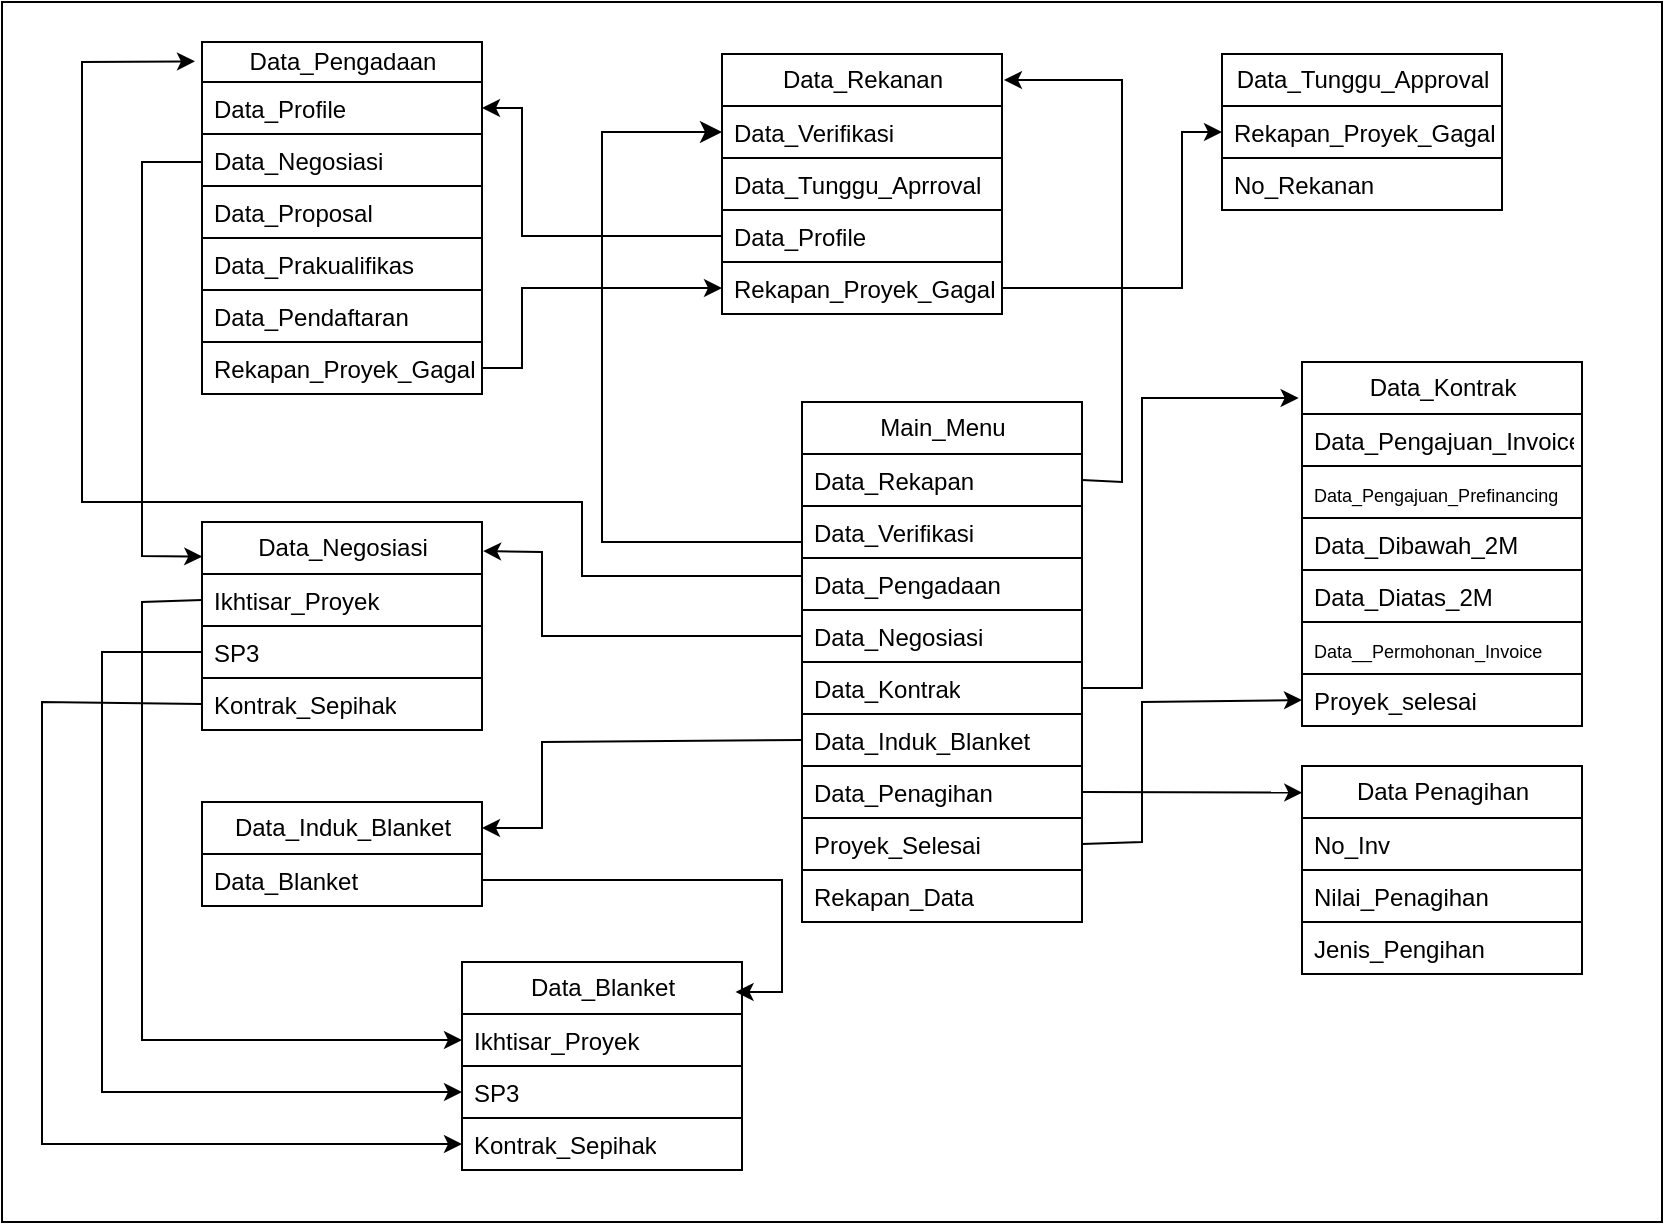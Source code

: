 <mxfile version="24.9.1">
  <diagram name="Page-1" id="Jx5qdRL_qz4iArre7IA9">
    <mxGraphModel dx="2286" dy="1867" grid="1" gridSize="10" guides="1" tooltips="1" connect="1" arrows="1" fold="1" page="1" pageScale="1" pageWidth="850" pageHeight="1100" math="0" shadow="0">
      <root>
        <mxCell id="0" />
        <mxCell id="1" parent="0" />
        <mxCell id="KkuY7KhvXfa_Ole0gIs6-1" value="Main_Menu" style="swimlane;fontStyle=0;childLayout=stackLayout;horizontal=1;startSize=26;fillColor=none;horizontalStack=0;resizeParent=1;resizeParentMax=0;resizeLast=0;collapsible=1;marginBottom=0;html=1;" vertex="1" parent="1">
          <mxGeometry x="370" y="180" width="140" height="260" as="geometry" />
        </mxCell>
        <mxCell id="KkuY7KhvXfa_Ole0gIs6-2" value="Data_Rekapan" style="text;strokeColor=default;fillColor=none;align=left;verticalAlign=top;spacingLeft=4;spacingRight=4;overflow=hidden;rotatable=0;points=[[0,0.5],[1,0.5]];portConstraint=eastwest;whiteSpace=wrap;html=1;" vertex="1" parent="KkuY7KhvXfa_Ole0gIs6-1">
          <mxGeometry y="26" width="140" height="26" as="geometry" />
        </mxCell>
        <mxCell id="KkuY7KhvXfa_Ole0gIs6-3" value="Data_Verifikasi" style="text;strokeColor=default;fillColor=none;align=left;verticalAlign=top;spacingLeft=4;spacingRight=4;overflow=hidden;rotatable=0;points=[[0,0.5],[1,0.5]];portConstraint=eastwest;whiteSpace=wrap;html=1;" vertex="1" parent="KkuY7KhvXfa_Ole0gIs6-1">
          <mxGeometry y="52" width="140" height="26" as="geometry" />
        </mxCell>
        <mxCell id="KkuY7KhvXfa_Ole0gIs6-4" value="Data_Pengadaan" style="text;strokeColor=none;fillColor=none;align=left;verticalAlign=top;spacingLeft=4;spacingRight=4;overflow=hidden;rotatable=0;points=[[0,0.5],[1,0.5]];portConstraint=eastwest;whiteSpace=wrap;html=1;" vertex="1" parent="KkuY7KhvXfa_Ole0gIs6-1">
          <mxGeometry y="78" width="140" height="26" as="geometry" />
        </mxCell>
        <mxCell id="KkuY7KhvXfa_Ole0gIs6-58" value="Data_Negosiasi" style="text;strokeColor=default;fillColor=none;align=left;verticalAlign=top;spacingLeft=4;spacingRight=4;overflow=hidden;rotatable=0;points=[[0,0.5],[1,0.5]];portConstraint=eastwest;whiteSpace=wrap;html=1;" vertex="1" parent="KkuY7KhvXfa_Ole0gIs6-1">
          <mxGeometry y="104" width="140" height="26" as="geometry" />
        </mxCell>
        <mxCell id="KkuY7KhvXfa_Ole0gIs6-59" value="Data_Kontrak" style="text;strokeColor=default;fillColor=none;align=left;verticalAlign=top;spacingLeft=4;spacingRight=4;overflow=hidden;rotatable=0;points=[[0,0.5],[1,0.5]];portConstraint=eastwest;whiteSpace=wrap;html=1;" vertex="1" parent="KkuY7KhvXfa_Ole0gIs6-1">
          <mxGeometry y="130" width="140" height="26" as="geometry" />
        </mxCell>
        <mxCell id="KkuY7KhvXfa_Ole0gIs6-60" value="Data_Induk_Blanket" style="text;strokeColor=none;fillColor=none;align=left;verticalAlign=top;spacingLeft=4;spacingRight=4;overflow=hidden;rotatable=0;points=[[0,0.5],[1,0.5]];portConstraint=eastwest;whiteSpace=wrap;html=1;" vertex="1" parent="KkuY7KhvXfa_Ole0gIs6-1">
          <mxGeometry y="156" width="140" height="26" as="geometry" />
        </mxCell>
        <mxCell id="KkuY7KhvXfa_Ole0gIs6-61" value="Data_Penagihan" style="text;strokeColor=default;fillColor=none;align=left;verticalAlign=top;spacingLeft=4;spacingRight=4;overflow=hidden;rotatable=0;points=[[0,0.5],[1,0.5]];portConstraint=eastwest;whiteSpace=wrap;html=1;" vertex="1" parent="KkuY7KhvXfa_Ole0gIs6-1">
          <mxGeometry y="182" width="140" height="26" as="geometry" />
        </mxCell>
        <mxCell id="KkuY7KhvXfa_Ole0gIs6-62" value="Proyek_Selesai&amp;nbsp;" style="text;strokeColor=default;fillColor=none;align=left;verticalAlign=top;spacingLeft=4;spacingRight=4;overflow=hidden;rotatable=0;points=[[0,0.5],[1,0.5]];portConstraint=eastwest;whiteSpace=wrap;html=1;" vertex="1" parent="KkuY7KhvXfa_Ole0gIs6-1">
          <mxGeometry y="208" width="140" height="26" as="geometry" />
        </mxCell>
        <mxCell id="KkuY7KhvXfa_Ole0gIs6-63" value="Rekapan_Data" style="text;strokeColor=default;fillColor=none;align=left;verticalAlign=top;spacingLeft=4;spacingRight=4;overflow=hidden;rotatable=0;points=[[0,0.5],[1,0.5]];portConstraint=eastwest;whiteSpace=wrap;html=1;" vertex="1" parent="KkuY7KhvXfa_Ole0gIs6-1">
          <mxGeometry y="234" width="140" height="26" as="geometry" />
        </mxCell>
        <mxCell id="KkuY7KhvXfa_Ole0gIs6-21" value="Data_Tunggu_Approval" style="swimlane;fontStyle=0;childLayout=stackLayout;horizontal=1;startSize=26;fillColor=none;horizontalStack=0;resizeParent=1;resizeParentMax=0;resizeLast=0;collapsible=1;marginBottom=0;html=1;" vertex="1" parent="1">
          <mxGeometry x="580" y="6" width="140" height="78" as="geometry" />
        </mxCell>
        <mxCell id="KkuY7KhvXfa_Ole0gIs6-22" value="Rekapan_Proyek_Gagal" style="text;strokeColor=default;fillColor=none;align=left;verticalAlign=top;spacingLeft=4;spacingRight=4;overflow=hidden;rotatable=0;points=[[0,0.5],[1,0.5]];portConstraint=eastwest;whiteSpace=wrap;html=1;" vertex="1" parent="KkuY7KhvXfa_Ole0gIs6-21">
          <mxGeometry y="26" width="140" height="26" as="geometry" />
        </mxCell>
        <mxCell id="KkuY7KhvXfa_Ole0gIs6-23" value="No_Rekanan" style="text;strokeColor=default;fillColor=none;align=left;verticalAlign=top;spacingLeft=4;spacingRight=4;overflow=hidden;rotatable=0;points=[[0,0.5],[1,0.5]];portConstraint=eastwest;whiteSpace=wrap;html=1;" vertex="1" parent="KkuY7KhvXfa_Ole0gIs6-21">
          <mxGeometry y="52" width="140" height="26" as="geometry" />
        </mxCell>
        <mxCell id="KkuY7KhvXfa_Ole0gIs6-38" value="Data_Rekanan" style="swimlane;fontStyle=0;childLayout=stackLayout;horizontal=1;startSize=26;fillColor=none;horizontalStack=0;resizeParent=1;resizeParentMax=0;resizeLast=0;collapsible=1;marginBottom=0;html=1;" vertex="1" parent="1">
          <mxGeometry x="330" y="6" width="140" height="130" as="geometry" />
        </mxCell>
        <mxCell id="KkuY7KhvXfa_Ole0gIs6-39" value="Data_Verifikasi" style="text;strokeColor=default;fillColor=none;align=left;verticalAlign=top;spacingLeft=4;spacingRight=4;overflow=hidden;rotatable=0;points=[[0,0.5],[1,0.5]];portConstraint=eastwest;whiteSpace=wrap;html=1;" vertex="1" parent="KkuY7KhvXfa_Ole0gIs6-38">
          <mxGeometry y="26" width="140" height="26" as="geometry" />
        </mxCell>
        <mxCell id="KkuY7KhvXfa_Ole0gIs6-40" value="Data_Tunggu_Aprroval" style="text;strokeColor=default;fillColor=none;align=left;verticalAlign=top;spacingLeft=4;spacingRight=4;overflow=hidden;rotatable=0;points=[[0,0.5],[1,0.5]];portConstraint=eastwest;whiteSpace=wrap;html=1;" vertex="1" parent="KkuY7KhvXfa_Ole0gIs6-38">
          <mxGeometry y="52" width="140" height="26" as="geometry" />
        </mxCell>
        <mxCell id="KkuY7KhvXfa_Ole0gIs6-41" value="Data_Profile" style="text;strokeColor=none;fillColor=none;align=left;verticalAlign=top;spacingLeft=4;spacingRight=4;overflow=hidden;rotatable=0;points=[[0,0.5],[1,0.5]];portConstraint=eastwest;whiteSpace=wrap;html=1;" vertex="1" parent="KkuY7KhvXfa_Ole0gIs6-38">
          <mxGeometry y="78" width="140" height="26" as="geometry" />
        </mxCell>
        <mxCell id="KkuY7KhvXfa_Ole0gIs6-64" value="Rekapan_Proyek_Gagal" style="text;strokeColor=default;fillColor=none;align=left;verticalAlign=top;spacingLeft=4;spacingRight=4;overflow=hidden;rotatable=0;points=[[0,0.5],[1,0.5]];portConstraint=eastwest;whiteSpace=wrap;html=1;" vertex="1" parent="KkuY7KhvXfa_Ole0gIs6-38">
          <mxGeometry y="104" width="140" height="26" as="geometry" />
        </mxCell>
        <mxCell id="KkuY7KhvXfa_Ole0gIs6-42" value="Data_Pengadaan" style="swimlane;fontStyle=0;childLayout=stackLayout;horizontal=1;startSize=20;fillColor=none;horizontalStack=0;resizeParent=1;resizeParentMax=0;resizeLast=0;collapsible=1;marginBottom=0;html=1;" vertex="1" parent="1">
          <mxGeometry x="70" width="140" height="176" as="geometry" />
        </mxCell>
        <mxCell id="KkuY7KhvXfa_Ole0gIs6-43" value="Data_Profile" style="text;strokeColor=default;fillColor=none;align=left;verticalAlign=top;spacingLeft=4;spacingRight=4;overflow=hidden;rotatable=0;points=[[0,0.5],[1,0.5]];portConstraint=eastwest;whiteSpace=wrap;html=1;" vertex="1" parent="KkuY7KhvXfa_Ole0gIs6-42">
          <mxGeometry y="20" width="140" height="26" as="geometry" />
        </mxCell>
        <mxCell id="KkuY7KhvXfa_Ole0gIs6-44" value="Data_Negosiasi" style="text;strokeColor=default;fillColor=none;align=left;verticalAlign=top;spacingLeft=4;spacingRight=4;overflow=hidden;rotatable=0;points=[[0,0.5],[1,0.5]];portConstraint=eastwest;whiteSpace=wrap;html=1;" vertex="1" parent="KkuY7KhvXfa_Ole0gIs6-42">
          <mxGeometry y="46" width="140" height="26" as="geometry" />
        </mxCell>
        <mxCell id="KkuY7KhvXfa_Ole0gIs6-45" value="Data_Proposal" style="text;strokeColor=none;fillColor=none;align=left;verticalAlign=top;spacingLeft=4;spacingRight=4;overflow=hidden;rotatable=0;points=[[0,0.5],[1,0.5]];portConstraint=eastwest;whiteSpace=wrap;html=1;" vertex="1" parent="KkuY7KhvXfa_Ole0gIs6-42">
          <mxGeometry y="72" width="140" height="26" as="geometry" />
        </mxCell>
        <mxCell id="KkuY7KhvXfa_Ole0gIs6-68" value="Data_Prakualifikas" style="text;strokeColor=default;fillColor=none;align=left;verticalAlign=top;spacingLeft=4;spacingRight=4;overflow=hidden;rotatable=0;points=[[0,0.5],[1,0.5]];portConstraint=eastwest;whiteSpace=wrap;html=1;" vertex="1" parent="KkuY7KhvXfa_Ole0gIs6-42">
          <mxGeometry y="98" width="140" height="26" as="geometry" />
        </mxCell>
        <mxCell id="KkuY7KhvXfa_Ole0gIs6-67" value="Data_Pendaftaran" style="text;strokeColor=none;fillColor=none;align=left;verticalAlign=top;spacingLeft=4;spacingRight=4;overflow=hidden;rotatable=0;points=[[0,0.5],[1,0.5]];portConstraint=eastwest;whiteSpace=wrap;html=1;" vertex="1" parent="KkuY7KhvXfa_Ole0gIs6-42">
          <mxGeometry y="124" width="140" height="26" as="geometry" />
        </mxCell>
        <mxCell id="KkuY7KhvXfa_Ole0gIs6-69" value="Rekapan_Proyek_Gagal" style="text;strokeColor=default;fillColor=none;align=left;verticalAlign=top;spacingLeft=4;spacingRight=4;overflow=hidden;rotatable=0;points=[[0,0.5],[1,0.5]];portConstraint=eastwest;whiteSpace=wrap;html=1;" vertex="1" parent="KkuY7KhvXfa_Ole0gIs6-42">
          <mxGeometry y="150" width="140" height="26" as="geometry" />
        </mxCell>
        <mxCell id="KkuY7KhvXfa_Ole0gIs6-46" value="Data_Kontrak" style="swimlane;fontStyle=0;childLayout=stackLayout;horizontal=1;startSize=26;fillColor=none;horizontalStack=0;resizeParent=1;resizeParentMax=0;resizeLast=0;collapsible=1;marginBottom=0;html=1;" vertex="1" parent="1">
          <mxGeometry x="620" y="160" width="140" height="182" as="geometry" />
        </mxCell>
        <mxCell id="KkuY7KhvXfa_Ole0gIs6-47" value="Data_Pengajuan_Invoice" style="text;strokeColor=default;fillColor=none;align=left;verticalAlign=top;spacingLeft=4;spacingRight=4;overflow=hidden;rotatable=0;points=[[0,0.5],[1,0.5]];portConstraint=eastwest;whiteSpace=wrap;html=1;" vertex="1" parent="KkuY7KhvXfa_Ole0gIs6-46">
          <mxGeometry y="26" width="140" height="26" as="geometry" />
        </mxCell>
        <mxCell id="KkuY7KhvXfa_Ole0gIs6-48" value="&lt;font style=&quot;font-size: 9px;&quot;&gt;Data_Pengajuan_Prefinancing&lt;/font&gt;" style="text;strokeColor=default;fillColor=none;align=left;verticalAlign=top;spacingLeft=4;spacingRight=4;overflow=hidden;rotatable=0;points=[[0,0.5],[1,0.5]];portConstraint=eastwest;whiteSpace=wrap;html=1;" vertex="1" parent="KkuY7KhvXfa_Ole0gIs6-46">
          <mxGeometry y="52" width="140" height="26" as="geometry" />
        </mxCell>
        <mxCell id="KkuY7KhvXfa_Ole0gIs6-49" value="Data_Dibawah_2M" style="text;strokeColor=none;fillColor=none;align=left;verticalAlign=top;spacingLeft=4;spacingRight=4;overflow=hidden;rotatable=0;points=[[0,0.5],[1,0.5]];portConstraint=eastwest;whiteSpace=wrap;html=1;" vertex="1" parent="KkuY7KhvXfa_Ole0gIs6-46">
          <mxGeometry y="78" width="140" height="26" as="geometry" />
        </mxCell>
        <mxCell id="KkuY7KhvXfa_Ole0gIs6-74" value="Data_Diatas_2M" style="text;strokeColor=default;fillColor=none;align=left;verticalAlign=top;spacingLeft=4;spacingRight=4;overflow=hidden;rotatable=0;points=[[0,0.5],[1,0.5]];portConstraint=eastwest;whiteSpace=wrap;html=1;" vertex="1" parent="KkuY7KhvXfa_Ole0gIs6-46">
          <mxGeometry y="104" width="140" height="26" as="geometry" />
        </mxCell>
        <mxCell id="KkuY7KhvXfa_Ole0gIs6-76" value="&lt;font style=&quot;font-size: 9px;&quot;&gt;Data__Permohonan_Invoice&lt;/font&gt;" style="text;strokeColor=default;fillColor=none;align=left;verticalAlign=top;spacingLeft=4;spacingRight=4;overflow=hidden;rotatable=0;points=[[0,0.5],[1,0.5]];portConstraint=eastwest;whiteSpace=wrap;html=1;" vertex="1" parent="KkuY7KhvXfa_Ole0gIs6-46">
          <mxGeometry y="130" width="140" height="26" as="geometry" />
        </mxCell>
        <mxCell id="KkuY7KhvXfa_Ole0gIs6-93" value="Proyek_selesai" style="text;strokeColor=default;fillColor=none;align=left;verticalAlign=top;spacingLeft=4;spacingRight=4;overflow=hidden;rotatable=0;points=[[0,0.5],[1,0.5]];portConstraint=eastwest;whiteSpace=wrap;html=1;" vertex="1" parent="KkuY7KhvXfa_Ole0gIs6-46">
          <mxGeometry y="156" width="140" height="26" as="geometry" />
        </mxCell>
        <mxCell id="KkuY7KhvXfa_Ole0gIs6-50" value="Data Penagihan" style="swimlane;fontStyle=0;childLayout=stackLayout;horizontal=1;startSize=26;fillColor=none;horizontalStack=0;resizeParent=1;resizeParentMax=0;resizeLast=0;collapsible=1;marginBottom=0;html=1;" vertex="1" parent="1">
          <mxGeometry x="620" y="362" width="140" height="104" as="geometry" />
        </mxCell>
        <mxCell id="KkuY7KhvXfa_Ole0gIs6-51" value="No_Inv" style="text;strokeColor=default;fillColor=none;align=left;verticalAlign=top;spacingLeft=4;spacingRight=4;overflow=hidden;rotatable=0;points=[[0,0.5],[1,0.5]];portConstraint=eastwest;whiteSpace=wrap;html=1;" vertex="1" parent="KkuY7KhvXfa_Ole0gIs6-50">
          <mxGeometry y="26" width="140" height="26" as="geometry" />
        </mxCell>
        <mxCell id="KkuY7KhvXfa_Ole0gIs6-52" value="Nilai_Penagihan" style="text;strokeColor=default;fillColor=none;align=left;verticalAlign=top;spacingLeft=4;spacingRight=4;overflow=hidden;rotatable=0;points=[[0,0.5],[1,0.5]];portConstraint=eastwest;whiteSpace=wrap;html=1;" vertex="1" parent="KkuY7KhvXfa_Ole0gIs6-50">
          <mxGeometry y="52" width="140" height="26" as="geometry" />
        </mxCell>
        <mxCell id="KkuY7KhvXfa_Ole0gIs6-53" value="Jenis_Pengihan" style="text;strokeColor=none;fillColor=none;align=left;verticalAlign=top;spacingLeft=4;spacingRight=4;overflow=hidden;rotatable=0;points=[[0,0.5],[1,0.5]];portConstraint=eastwest;whiteSpace=wrap;html=1;" vertex="1" parent="KkuY7KhvXfa_Ole0gIs6-50">
          <mxGeometry y="78" width="140" height="26" as="geometry" />
        </mxCell>
        <mxCell id="KkuY7KhvXfa_Ole0gIs6-54" value="Data_Negosiasi" style="swimlane;fontStyle=0;childLayout=stackLayout;horizontal=1;startSize=26;fillColor=none;horizontalStack=0;resizeParent=1;resizeParentMax=0;resizeLast=0;collapsible=1;marginBottom=0;html=1;" vertex="1" parent="1">
          <mxGeometry x="70" y="240" width="140" height="104" as="geometry" />
        </mxCell>
        <mxCell id="KkuY7KhvXfa_Ole0gIs6-55" value="Ikhtisar_Proyek" style="text;strokeColor=default;fillColor=none;align=left;verticalAlign=top;spacingLeft=4;spacingRight=4;overflow=hidden;rotatable=0;points=[[0,0.5],[1,0.5]];portConstraint=eastwest;whiteSpace=wrap;html=1;" vertex="1" parent="KkuY7KhvXfa_Ole0gIs6-54">
          <mxGeometry y="26" width="140" height="26" as="geometry" />
        </mxCell>
        <mxCell id="KkuY7KhvXfa_Ole0gIs6-56" value="SP3" style="text;strokeColor=default;fillColor=none;align=left;verticalAlign=top;spacingLeft=4;spacingRight=4;overflow=hidden;rotatable=0;points=[[0,0.5],[1,0.5]];portConstraint=eastwest;whiteSpace=wrap;html=1;" vertex="1" parent="KkuY7KhvXfa_Ole0gIs6-54">
          <mxGeometry y="52" width="140" height="26" as="geometry" />
        </mxCell>
        <mxCell id="KkuY7KhvXfa_Ole0gIs6-57" value="Kontrak_Sepihak" style="text;strokeColor=none;fillColor=none;align=left;verticalAlign=top;spacingLeft=4;spacingRight=4;overflow=hidden;rotatable=0;points=[[0,0.5],[1,0.5]];portConstraint=eastwest;whiteSpace=wrap;html=1;" vertex="1" parent="KkuY7KhvXfa_Ole0gIs6-54">
          <mxGeometry y="78" width="140" height="26" as="geometry" />
        </mxCell>
        <mxCell id="KkuY7KhvXfa_Ole0gIs6-65" value="" style="edgeStyle=segmentEdgeStyle;endArrow=classic;html=1;curved=0;rounded=0;endSize=8;startSize=8;exitX=0;exitY=0.5;exitDx=0;exitDy=0;entryX=0;entryY=0.5;entryDx=0;entryDy=0;" edge="1" parent="1" source="KkuY7KhvXfa_Ole0gIs6-3" target="KkuY7KhvXfa_Ole0gIs6-39">
          <mxGeometry width="50" height="50" relative="1" as="geometry">
            <mxPoint x="400" y="230" as="sourcePoint" />
            <mxPoint x="450" y="180" as="targetPoint" />
            <Array as="points">
              <mxPoint x="370" y="250" />
              <mxPoint x="270" y="250" />
              <mxPoint x="270" y="45" />
            </Array>
          </mxGeometry>
        </mxCell>
        <mxCell id="KkuY7KhvXfa_Ole0gIs6-66" value="" style="endArrow=classic;html=1;rounded=0;exitX=1;exitY=0.5;exitDx=0;exitDy=0;entryX=0;entryY=0.5;entryDx=0;entryDy=0;" edge="1" parent="1" source="KkuY7KhvXfa_Ole0gIs6-64" target="KkuY7KhvXfa_Ole0gIs6-22">
          <mxGeometry width="50" height="50" relative="1" as="geometry">
            <mxPoint x="400" y="230" as="sourcePoint" />
            <mxPoint x="450" y="180" as="targetPoint" />
            <Array as="points">
              <mxPoint x="510" y="123" />
              <mxPoint x="560" y="123" />
              <mxPoint x="560" y="45" />
            </Array>
          </mxGeometry>
        </mxCell>
        <mxCell id="KkuY7KhvXfa_Ole0gIs6-70" value="" style="endArrow=classic;html=1;rounded=0;exitX=0;exitY=0.5;exitDx=0;exitDy=0;entryX=1;entryY=0.5;entryDx=0;entryDy=0;" edge="1" parent="1" source="KkuY7KhvXfa_Ole0gIs6-41" target="KkuY7KhvXfa_Ole0gIs6-43">
          <mxGeometry width="50" height="50" relative="1" as="geometry">
            <mxPoint x="400" y="140" as="sourcePoint" />
            <mxPoint x="450" y="90" as="targetPoint" />
            <Array as="points">
              <mxPoint x="230" y="97" />
              <mxPoint x="230" y="33" />
            </Array>
          </mxGeometry>
        </mxCell>
        <mxCell id="KkuY7KhvXfa_Ole0gIs6-71" value="" style="endArrow=classic;html=1;rounded=0;exitX=1;exitY=0.5;exitDx=0;exitDy=0;entryX=0;entryY=0.5;entryDx=0;entryDy=0;" edge="1" parent="1" source="KkuY7KhvXfa_Ole0gIs6-69" target="KkuY7KhvXfa_Ole0gIs6-64">
          <mxGeometry width="50" height="50" relative="1" as="geometry">
            <mxPoint x="400" y="140" as="sourcePoint" />
            <mxPoint x="320" y="130" as="targetPoint" />
            <Array as="points">
              <mxPoint x="230" y="163" />
              <mxPoint x="230" y="123" />
            </Array>
          </mxGeometry>
        </mxCell>
        <mxCell id="KkuY7KhvXfa_Ole0gIs6-72" value="" style="endArrow=classic;html=1;rounded=0;exitX=0;exitY=0.5;exitDx=0;exitDy=0;entryX=1.004;entryY=0.14;entryDx=0;entryDy=0;entryPerimeter=0;" edge="1" parent="1" source="KkuY7KhvXfa_Ole0gIs6-58" target="KkuY7KhvXfa_Ole0gIs6-54">
          <mxGeometry width="50" height="50" relative="1" as="geometry">
            <mxPoint x="400" y="270" as="sourcePoint" />
            <mxPoint x="450" y="220" as="targetPoint" />
            <Array as="points">
              <mxPoint x="240" y="297" />
              <mxPoint x="240" y="255" />
            </Array>
          </mxGeometry>
        </mxCell>
        <mxCell id="KkuY7KhvXfa_Ole0gIs6-73" value="" style="endArrow=classic;html=1;rounded=0;entryX=0.001;entryY=0.166;entryDx=0;entryDy=0;entryPerimeter=0;" edge="1" parent="1" target="KkuY7KhvXfa_Ole0gIs6-54">
          <mxGeometry width="50" height="50" relative="1" as="geometry">
            <mxPoint x="70" y="60" as="sourcePoint" />
            <mxPoint x="450" y="220" as="targetPoint" />
            <Array as="points">
              <mxPoint x="40" y="60" />
              <mxPoint x="40" y="257" />
            </Array>
          </mxGeometry>
        </mxCell>
        <mxCell id="KkuY7KhvXfa_Ole0gIs6-75" value="" style="endArrow=classic;html=1;rounded=0;exitX=1;exitY=0.5;exitDx=0;exitDy=0;entryX=-0.012;entryY=0.099;entryDx=0;entryDy=0;entryPerimeter=0;" edge="1" parent="1" source="KkuY7KhvXfa_Ole0gIs6-59" target="KkuY7KhvXfa_Ole0gIs6-46">
          <mxGeometry width="50" height="50" relative="1" as="geometry">
            <mxPoint x="400" y="270" as="sourcePoint" />
            <mxPoint x="620" y="188" as="targetPoint" />
            <Array as="points">
              <mxPoint x="540" y="323" />
              <mxPoint x="540" y="178" />
            </Array>
          </mxGeometry>
        </mxCell>
        <mxCell id="KkuY7KhvXfa_Ole0gIs6-77" value="" style="endArrow=classic;html=1;rounded=0;exitX=1;exitY=0.5;exitDx=0;exitDy=0;entryX=1.007;entryY=0.1;entryDx=0;entryDy=0;entryPerimeter=0;" edge="1" parent="1" source="KkuY7KhvXfa_Ole0gIs6-2" target="KkuY7KhvXfa_Ole0gIs6-38">
          <mxGeometry width="50" height="50" relative="1" as="geometry">
            <mxPoint x="400" y="270" as="sourcePoint" />
            <mxPoint x="450" y="220" as="targetPoint" />
            <Array as="points">
              <mxPoint x="530" y="220" />
              <mxPoint x="530" y="19" />
            </Array>
          </mxGeometry>
        </mxCell>
        <mxCell id="KkuY7KhvXfa_Ole0gIs6-78" value="" style="endArrow=classic;html=1;rounded=0;exitX=0;exitY=0.5;exitDx=0;exitDy=0;entryX=-0.025;entryY=0.055;entryDx=0;entryDy=0;entryPerimeter=0;" edge="1" parent="1" target="KkuY7KhvXfa_Ole0gIs6-42">
          <mxGeometry width="50" height="50" relative="1" as="geometry">
            <mxPoint x="370" y="267" as="sourcePoint" />
            <mxPoint x="10" as="targetPoint" />
            <Array as="points">
              <mxPoint x="260" y="267" />
              <mxPoint x="260" y="230" />
              <mxPoint x="10" y="230" />
              <mxPoint x="10" y="120" />
              <mxPoint x="10" y="10" />
            </Array>
          </mxGeometry>
        </mxCell>
        <mxCell id="KkuY7KhvXfa_Ole0gIs6-79" value="" style="endArrow=classic;html=1;rounded=0;exitX=1;exitY=0.5;exitDx=0;exitDy=0;entryX=0.001;entryY=0.128;entryDx=0;entryDy=0;entryPerimeter=0;" edge="1" parent="1" source="KkuY7KhvXfa_Ole0gIs6-61" target="KkuY7KhvXfa_Ole0gIs6-50">
          <mxGeometry width="50" height="50" relative="1" as="geometry">
            <mxPoint x="400" y="270" as="sourcePoint" />
            <mxPoint x="450" y="220" as="targetPoint" />
          </mxGeometry>
        </mxCell>
        <mxCell id="KkuY7KhvXfa_Ole0gIs6-80" value="Data_Induk_Blanket" style="swimlane;fontStyle=0;childLayout=stackLayout;horizontal=1;startSize=26;fillColor=none;horizontalStack=0;resizeParent=1;resizeParentMax=0;resizeLast=0;collapsible=1;marginBottom=0;html=1;" vertex="1" parent="1">
          <mxGeometry x="70" y="380" width="140" height="52" as="geometry" />
        </mxCell>
        <mxCell id="KkuY7KhvXfa_Ole0gIs6-81" value="Data_Blanket" style="text;strokeColor=default;fillColor=none;align=left;verticalAlign=top;spacingLeft=4;spacingRight=4;overflow=hidden;rotatable=0;points=[[0,0.5],[1,0.5]];portConstraint=eastwest;whiteSpace=wrap;html=1;" vertex="1" parent="KkuY7KhvXfa_Ole0gIs6-80">
          <mxGeometry y="26" width="140" height="26" as="geometry" />
        </mxCell>
        <mxCell id="KkuY7KhvXfa_Ole0gIs6-84" value="Data_Blanket" style="swimlane;fontStyle=0;childLayout=stackLayout;horizontal=1;startSize=26;fillColor=none;horizontalStack=0;resizeParent=1;resizeParentMax=0;resizeLast=0;collapsible=1;marginBottom=0;html=1;" vertex="1" parent="1">
          <mxGeometry x="200" y="460" width="140" height="104" as="geometry" />
        </mxCell>
        <mxCell id="KkuY7KhvXfa_Ole0gIs6-85" value="Ikhtisar_Proyek" style="text;strokeColor=default;fillColor=none;align=left;verticalAlign=top;spacingLeft=4;spacingRight=4;overflow=hidden;rotatable=0;points=[[0,0.5],[1,0.5]];portConstraint=eastwest;whiteSpace=wrap;html=1;" vertex="1" parent="KkuY7KhvXfa_Ole0gIs6-84">
          <mxGeometry y="26" width="140" height="26" as="geometry" />
        </mxCell>
        <mxCell id="KkuY7KhvXfa_Ole0gIs6-86" value="SP3" style="text;strokeColor=default;fillColor=none;align=left;verticalAlign=top;spacingLeft=4;spacingRight=4;overflow=hidden;rotatable=0;points=[[0,0.5],[1,0.5]];portConstraint=eastwest;whiteSpace=wrap;html=1;" vertex="1" parent="KkuY7KhvXfa_Ole0gIs6-84">
          <mxGeometry y="52" width="140" height="26" as="geometry" />
        </mxCell>
        <mxCell id="KkuY7KhvXfa_Ole0gIs6-87" value="Kontrak_Sepihak" style="text;strokeColor=none;fillColor=none;align=left;verticalAlign=top;spacingLeft=4;spacingRight=4;overflow=hidden;rotatable=0;points=[[0,0.5],[1,0.5]];portConstraint=eastwest;whiteSpace=wrap;html=1;" vertex="1" parent="KkuY7KhvXfa_Ole0gIs6-84">
          <mxGeometry y="78" width="140" height="26" as="geometry" />
        </mxCell>
        <mxCell id="KkuY7KhvXfa_Ole0gIs6-88" value="" style="endArrow=classic;html=1;rounded=0;exitX=0;exitY=0.5;exitDx=0;exitDy=0;entryX=1;entryY=0.25;entryDx=0;entryDy=0;" edge="1" parent="1" source="KkuY7KhvXfa_Ole0gIs6-60" target="KkuY7KhvXfa_Ole0gIs6-80">
          <mxGeometry width="50" height="50" relative="1" as="geometry">
            <mxPoint x="480" y="320" as="sourcePoint" />
            <mxPoint x="530" y="270" as="targetPoint" />
            <Array as="points">
              <mxPoint x="240" y="350" />
              <mxPoint x="240" y="393" />
            </Array>
          </mxGeometry>
        </mxCell>
        <mxCell id="KkuY7KhvXfa_Ole0gIs6-89" value="" style="endArrow=classic;html=1;rounded=0;exitX=1;exitY=0.5;exitDx=0;exitDy=0;entryX=0.977;entryY=0.144;entryDx=0;entryDy=0;entryPerimeter=0;" edge="1" parent="1" source="KkuY7KhvXfa_Ole0gIs6-81" target="KkuY7KhvXfa_Ole0gIs6-84">
          <mxGeometry width="50" height="50" relative="1" as="geometry">
            <mxPoint x="480" y="320" as="sourcePoint" />
            <mxPoint x="350" y="420" as="targetPoint" />
            <Array as="points">
              <mxPoint x="360" y="419" />
              <mxPoint x="360" y="475" />
            </Array>
          </mxGeometry>
        </mxCell>
        <mxCell id="KkuY7KhvXfa_Ole0gIs6-90" value="" style="endArrow=classic;html=1;rounded=0;exitX=0;exitY=0.5;exitDx=0;exitDy=0;entryX=0;entryY=0.5;entryDx=0;entryDy=0;" edge="1" parent="1" source="KkuY7KhvXfa_Ole0gIs6-55" target="KkuY7KhvXfa_Ole0gIs6-85">
          <mxGeometry width="50" height="50" relative="1" as="geometry">
            <mxPoint x="480" y="320" as="sourcePoint" />
            <mxPoint x="530" y="270" as="targetPoint" />
            <Array as="points">
              <mxPoint x="40" y="280" />
              <mxPoint x="40" y="499" />
            </Array>
          </mxGeometry>
        </mxCell>
        <mxCell id="KkuY7KhvXfa_Ole0gIs6-91" value="" style="endArrow=classic;html=1;rounded=0;exitX=0;exitY=0.5;exitDx=0;exitDy=0;entryX=0;entryY=0.5;entryDx=0;entryDy=0;" edge="1" parent="1" source="KkuY7KhvXfa_Ole0gIs6-56" target="KkuY7KhvXfa_Ole0gIs6-86">
          <mxGeometry width="50" height="50" relative="1" as="geometry">
            <mxPoint x="480" y="320" as="sourcePoint" />
            <mxPoint x="530" y="270" as="targetPoint" />
            <Array as="points">
              <mxPoint x="20" y="305" />
              <mxPoint x="20" y="525" />
            </Array>
          </mxGeometry>
        </mxCell>
        <mxCell id="KkuY7KhvXfa_Ole0gIs6-92" value="" style="endArrow=classic;html=1;rounded=0;exitX=0;exitY=0.5;exitDx=0;exitDy=0;entryX=0;entryY=0.5;entryDx=0;entryDy=0;" edge="1" parent="1" source="KkuY7KhvXfa_Ole0gIs6-57" target="KkuY7KhvXfa_Ole0gIs6-87">
          <mxGeometry width="50" height="50" relative="1" as="geometry">
            <mxPoint x="480" y="320" as="sourcePoint" />
            <mxPoint x="530" y="270" as="targetPoint" />
            <Array as="points">
              <mxPoint x="-10" y="330" />
              <mxPoint x="-10" y="551" />
            </Array>
          </mxGeometry>
        </mxCell>
        <mxCell id="KkuY7KhvXfa_Ole0gIs6-94" value="" style="endArrow=classic;html=1;rounded=0;exitX=1;exitY=0.5;exitDx=0;exitDy=0;entryX=0;entryY=0.5;entryDx=0;entryDy=0;" edge="1" parent="1" source="KkuY7KhvXfa_Ole0gIs6-62" target="KkuY7KhvXfa_Ole0gIs6-93">
          <mxGeometry width="50" height="50" relative="1" as="geometry">
            <mxPoint x="480" y="320" as="sourcePoint" />
            <mxPoint x="530" y="270" as="targetPoint" />
            <Array as="points">
              <mxPoint x="540" y="400" />
              <mxPoint x="540" y="330" />
            </Array>
          </mxGeometry>
        </mxCell>
        <mxCell id="KkuY7KhvXfa_Ole0gIs6-96" value="" style="rounded=0;whiteSpace=wrap;html=1;fillColor=none;" vertex="1" parent="1">
          <mxGeometry x="-30" y="-20" width="830" height="610" as="geometry" />
        </mxCell>
      </root>
    </mxGraphModel>
  </diagram>
</mxfile>
